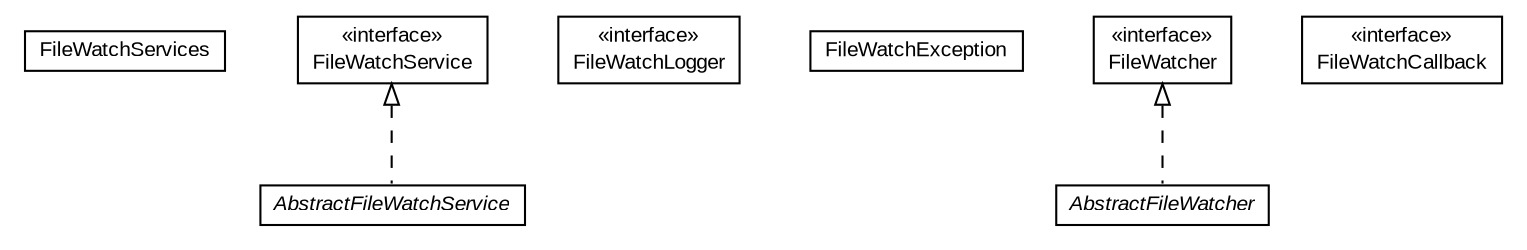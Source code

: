 #!/usr/local/bin/dot
#
# Class diagram 
# Generated by UMLGraph version R5_6-24-gf6e263 (http://www.umlgraph.org/)
#

digraph G {
	edge [fontname="arial",fontsize=10,labelfontname="arial",labelfontsize=10];
	node [fontname="arial",fontsize=10,shape=plaintext];
	nodesep=0.25;
	ranksep=0.5;
	// com.google.code.play2.watcher.api.FileWatchServices
	c0 [label=<<table title="com.google.code.play2.watcher.api.FileWatchServices" border="0" cellborder="1" cellspacing="0" cellpadding="2" port="p" href="./FileWatchServices.html">
		<tr><td><table border="0" cellspacing="0" cellpadding="1">
<tr><td align="center" balign="center"> FileWatchServices </td></tr>
		</table></td></tr>
		</table>>, URL="./FileWatchServices.html", fontname="arial", fontcolor="black", fontsize=10.0];
	// com.google.code.play2.watcher.api.FileWatchService
	c1 [label=<<table title="com.google.code.play2.watcher.api.FileWatchService" border="0" cellborder="1" cellspacing="0" cellpadding="2" port="p" href="./FileWatchService.html">
		<tr><td><table border="0" cellspacing="0" cellpadding="1">
<tr><td align="center" balign="center"> &#171;interface&#187; </td></tr>
<tr><td align="center" balign="center"> FileWatchService </td></tr>
		</table></td></tr>
		</table>>, URL="./FileWatchService.html", fontname="arial", fontcolor="black", fontsize=10.0];
	// com.google.code.play2.watcher.api.FileWatchLogger
	c2 [label=<<table title="com.google.code.play2.watcher.api.FileWatchLogger" border="0" cellborder="1" cellspacing="0" cellpadding="2" port="p" href="./FileWatchLogger.html">
		<tr><td><table border="0" cellspacing="0" cellpadding="1">
<tr><td align="center" balign="center"> &#171;interface&#187; </td></tr>
<tr><td align="center" balign="center"> FileWatchLogger </td></tr>
		</table></td></tr>
		</table>>, URL="./FileWatchLogger.html", fontname="arial", fontcolor="black", fontsize=10.0];
	// com.google.code.play2.watcher.api.FileWatchException
	c3 [label=<<table title="com.google.code.play2.watcher.api.FileWatchException" border="0" cellborder="1" cellspacing="0" cellpadding="2" port="p" href="./FileWatchException.html">
		<tr><td><table border="0" cellspacing="0" cellpadding="1">
<tr><td align="center" balign="center"> FileWatchException </td></tr>
		</table></td></tr>
		</table>>, URL="./FileWatchException.html", fontname="arial", fontcolor="black", fontsize=10.0];
	// com.google.code.play2.watcher.api.FileWatcher
	c4 [label=<<table title="com.google.code.play2.watcher.api.FileWatcher" border="0" cellborder="1" cellspacing="0" cellpadding="2" port="p" href="./FileWatcher.html">
		<tr><td><table border="0" cellspacing="0" cellpadding="1">
<tr><td align="center" balign="center"> &#171;interface&#187; </td></tr>
<tr><td align="center" balign="center"> FileWatcher </td></tr>
		</table></td></tr>
		</table>>, URL="./FileWatcher.html", fontname="arial", fontcolor="black", fontsize=10.0];
	// com.google.code.play2.watcher.api.FileWatchCallback
	c5 [label=<<table title="com.google.code.play2.watcher.api.FileWatchCallback" border="0" cellborder="1" cellspacing="0" cellpadding="2" port="p" href="./FileWatchCallback.html">
		<tr><td><table border="0" cellspacing="0" cellpadding="1">
<tr><td align="center" balign="center"> &#171;interface&#187; </td></tr>
<tr><td align="center" balign="center"> FileWatchCallback </td></tr>
		</table></td></tr>
		</table>>, URL="./FileWatchCallback.html", fontname="arial", fontcolor="black", fontsize=10.0];
	// com.google.code.play2.watcher.api.AbstractFileWatchService
	c6 [label=<<table title="com.google.code.play2.watcher.api.AbstractFileWatchService" border="0" cellborder="1" cellspacing="0" cellpadding="2" port="p" href="./AbstractFileWatchService.html">
		<tr><td><table border="0" cellspacing="0" cellpadding="1">
<tr><td align="center" balign="center"><font face="arial italic"> AbstractFileWatchService </font></td></tr>
		</table></td></tr>
		</table>>, URL="./AbstractFileWatchService.html", fontname="arial", fontcolor="black", fontsize=10.0];
	// com.google.code.play2.watcher.api.AbstractFileWatcher
	c7 [label=<<table title="com.google.code.play2.watcher.api.AbstractFileWatcher" border="0" cellborder="1" cellspacing="0" cellpadding="2" port="p" href="./AbstractFileWatcher.html">
		<tr><td><table border="0" cellspacing="0" cellpadding="1">
<tr><td align="center" balign="center"><font face="arial italic"> AbstractFileWatcher </font></td></tr>
		</table></td></tr>
		</table>>, URL="./AbstractFileWatcher.html", fontname="arial", fontcolor="black", fontsize=10.0];
	//com.google.code.play2.watcher.api.AbstractFileWatchService implements com.google.code.play2.watcher.api.FileWatchService
	c1:p -> c6:p [dir=back,arrowtail=empty,style=dashed];
	//com.google.code.play2.watcher.api.AbstractFileWatcher implements com.google.code.play2.watcher.api.FileWatcher
	c4:p -> c7:p [dir=back,arrowtail=empty,style=dashed];
}

